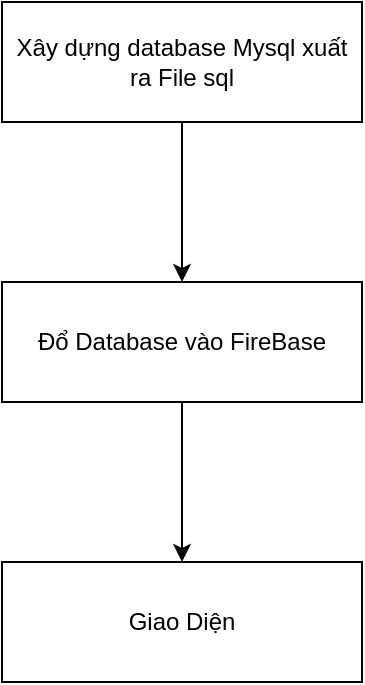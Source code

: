 <mxfile version="14.6.13" type="device"><diagram id="GO4p9c3JKX95bKxZpUXx" name="Page-1"><mxGraphModel dx="1422" dy="794" grid="1" gridSize="10" guides="1" tooltips="1" connect="1" arrows="1" fold="1" page="1" pageScale="1" pageWidth="827" pageHeight="1169" math="0" shadow="0"><root><mxCell id="0"/><mxCell id="1" parent="0"/><mxCell id="7mknHfCHDg2ZNLztWyrp-1" value="Giao Diện" style="rounded=0;whiteSpace=wrap;html=1;" vertex="1" parent="1"><mxGeometry x="350" y="400" width="180" height="60" as="geometry"/></mxCell><mxCell id="7mknHfCHDg2ZNLztWyrp-5" style="edgeStyle=orthogonalEdgeStyle;rounded=0;orthogonalLoop=1;jettySize=auto;html=1;" edge="1" parent="1" source="7mknHfCHDg2ZNLztWyrp-2" target="7mknHfCHDg2ZNLztWyrp-3"><mxGeometry relative="1" as="geometry"/></mxCell><mxCell id="7mknHfCHDg2ZNLztWyrp-2" value="Xây dựng database Mysql xuất ra File sql" style="rounded=0;whiteSpace=wrap;html=1;" vertex="1" parent="1"><mxGeometry x="350" y="120" width="180" height="60" as="geometry"/></mxCell><mxCell id="7mknHfCHDg2ZNLztWyrp-6" style="edgeStyle=orthogonalEdgeStyle;rounded=0;orthogonalLoop=1;jettySize=auto;html=1;" edge="1" parent="1" source="7mknHfCHDg2ZNLztWyrp-3" target="7mknHfCHDg2ZNLztWyrp-1"><mxGeometry relative="1" as="geometry"/></mxCell><mxCell id="7mknHfCHDg2ZNLztWyrp-3" value="Đổ Database vào FireBase" style="rounded=0;whiteSpace=wrap;html=1;" vertex="1" parent="1"><mxGeometry x="350" y="260" width="180" height="60" as="geometry"/></mxCell></root></mxGraphModel></diagram></mxfile>